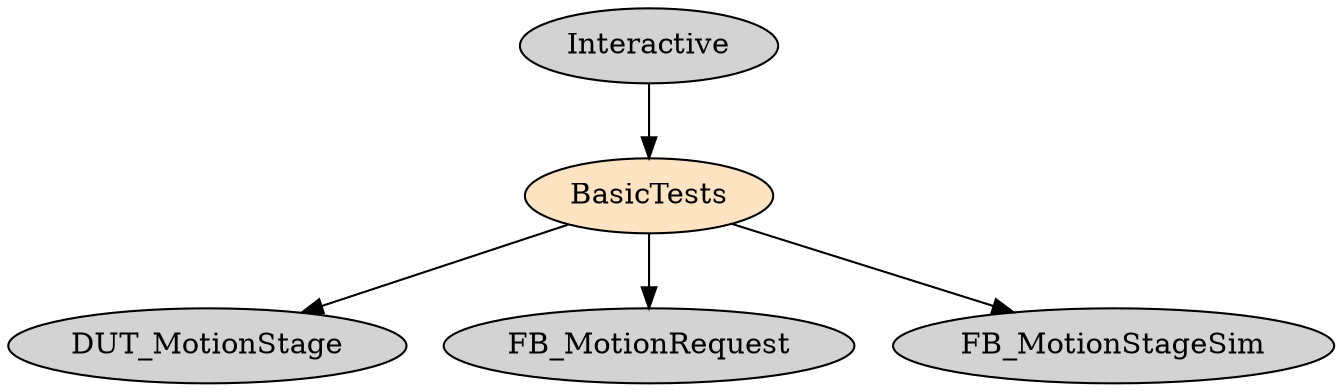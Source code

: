 digraph BasicTests {
     node [style=filled]
    BasicTests [fillcolor = bisque];
    BasicTests -> DUT_MotionStage;
    BasicTests -> FB_MotionRequest;
    BasicTests -> FB_MotionStageSim;
    Interactive -> BasicTests;
}

